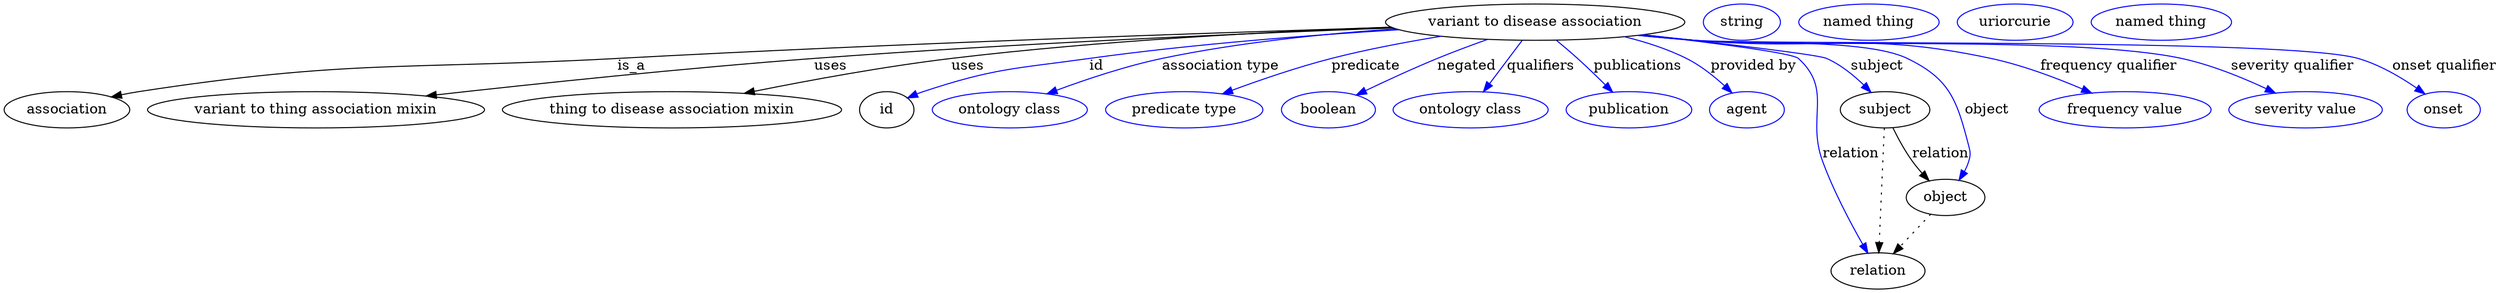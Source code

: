 digraph {
	graph [bb="0,0,2018,283"];
	node [label="\N"];
	"variant to disease association"	 [height=0.5,
		label="variant to disease association",
		pos="1242,265",
		width=3.1594];
	association	 [height=0.5,
		pos="50.046,178",
		width=1.3902];
	"variant to disease association" -> association	 [label=is_a,
		lp="510.05,221.5",
		pos="e,86.566,190.45 1131.2,260.88 985.93,255.18 723.26,243.91 499.05,229 325.48,217.46 279.86,228.9 109.05,196 104.9,195.2 100.64,194.22 \
96.393,193.14"];
	"variant to thing association mixin"	 [height=0.5,
		pos="248.05,178",
		width=3.6108];
	"variant to disease association" -> "variant to thing association mixin"	 [label=uses,
		lp="674.05,221.5",
		pos="e,342.62,190.37 1132.6,260.08 1015.9,254.4 825.69,243.89 662.05,229 539.45,217.85 509.2,211.24 387.05,196 375.93,194.61 364.32,193.14 \
352.76,191.67"];
	"thing to disease association mixin"	 [height=0.5,
		pos="527.05,178",
		width=3.6288];
	"variant to disease association" -> "thing to disease association mixin"	 [label=uses,
		lp="783.05,221.5",
		pos="e,590.86,193.71 1131.7,260.62 1036,255.85 893.85,246.45 771.05,229 713.44,220.81 649.05,207.16 600.88,196.04"];
	id	 [height=0.5,
		pos="703.05,178",
		width=0.75];
	"variant to disease association" -> id	 [color=blue,
		label=id,
		lp="891.55,221.5",
		pos="e,723.99,189.54 1137.6,257.76 1066.5,252.01 970.21,242.65 886.05,229 819.95,218.28 802.12,218.47 739.05,196 737.17,195.33 735.27,\
194.59 733.36,193.8",
		style=solid];
	"association type"	 [color=blue,
		height=0.5,
		label="ontology class",
		pos="810.05,178",
		width=1.7151];
	"variant to disease association" -> "association type"	 [color=blue,
		label="association type",
		lp="990.05,221.5",
		pos="e,843.71,193.19 1136.5,258.29 1079.5,253.14 1008.3,244.22 946.05,229 914.09,221.18 879.38,208.09 853.02,197.12",
		style=solid];
	predicate	 [color=blue,
		height=0.5,
		label="predicate type",
		pos="950.05,178",
		width=1.679];
	"variant to disease association" -> predicate	 [color=blue,
		label=predicate,
		lp="1106,221.5",
		pos="e,984.3,192.98 1168.9,251.09 1141.1,245.17 1109.4,237.64 1081,229 1051.3,219.95 1018.8,207.3 993.58,196.86",
		style=solid];
	negated	 [color=blue,
		height=0.5,
		label=boolean,
		pos="1067,178",
		width=1.0652];
	"variant to disease association" -> negated	 [color=blue,
		label=negated,
		lp="1185.5,221.5",
		pos="e,1092.4,191.78 1204.2,247.99 1191.4,242.12 1177,235.4 1164,229 1143,218.63 1119.8,206.43 1101.3,196.57",
		style=solid];
	qualifiers	 [color=blue,
		height=0.5,
		label="ontology class",
		pos="1185,178",
		width=1.7151];
	"variant to disease association" -> qualifiers	 [color=blue,
		label=qualifiers,
		lp="1243,221.5",
		pos="e,1196.6,195.71 1230.2,246.97 1222.2,234.64 1211.3,218.1 1202.3,204.3",
		style=solid];
	publications	 [color=blue,
		height=0.5,
		label=publication,
		pos="1315,178",
		width=1.3902];
	"variant to disease association" -> publications	 [color=blue,
		label=publications,
		lp="1318.5,221.5",
		pos="e,1300.8,195.55 1257.6,247.12 1262.5,241.36 1268.1,234.93 1273,229 1280,220.71 1287.6,211.59 1294.3,203.38",
		style=solid];
	"provided by"	 [color=blue,
		height=0.5,
		label=agent,
		pos="1413,178",
		width=0.83048];
	"variant to disease association" -> "provided by"	 [color=blue,
		label="provided by",
		lp="1410,221.5",
		pos="e,1398.5,194.26 1305.9,250.05 1322.8,244.72 1340.6,237.78 1356,229 1368.9,221.67 1381.4,211.04 1391.4,201.38",
		style=solid];
	subject	 [height=0.5,
		pos="1535,178",
		width=0.99297];
	"variant to disease association" -> subject	 [color=blue,
		label=subject,
		lp="1525.5,221.5",
		pos="e,1523.1,195.07 1325.2,252.72 1395.5,242.33 1484.8,229.12 1485,229 1497.1,222.84 1508,212.64 1516.5,202.97",
		style=solid];
	relation	 [height=0.5,
		pos="1525,18",
		width=1.0471];
	"variant to disease association" -> relation	 [color=blue,
		label=relation,
		lp="1507,134.5",
		pos="e,1518.6,36.032 1324.3,252.48 1379.1,243.81 1442.1,233.12 1447,229 1450.7,225.92 1495,102.35 1515.2,45.772",
		style=solid];
	object	 [height=0.5,
		pos="1585,91",
		width=0.9027];
	"variant to disease association" -> object	 [color=blue,
		label=object,
		lp="1615,178",
		pos="e,1594.6,108.45 1323.7,252.39 1337.1,250.47 1351,248.6 1364,247 1405,241.98 1512,247.22 1549,229 1589.5,209.13 1592.7,186.27 1601,\
142 1602.3,135.45 1602.4,133.52 1601,127 1600.4,123.95 1599.5,120.85 1598.4,117.81",
		style=solid];
	"frequency qualifier"	 [color=blue,
		height=0.5,
		label="frequency value",
		pos="1732,178",
		width=1.8776];
	"variant to disease association" -> "frequency qualifier"	 [color=blue,
		label="frequency qualifier",
		lp="1718,221.5",
		pos="e,1704.8,194.67 1322.3,252.25 1336.2,250.3 1350.5,248.46 1364,247 1480.1,234.47 1513.2,258.84 1626,229 1650.4,222.55 1675.9,210.47 \
1695.8,199.68",
		style=solid];
	"severity qualifier"	 [color=blue,
		height=0.5,
		label="severity value",
		pos="1877,178",
		width=1.661];
	"variant to disease association" -> "severity qualifier"	 [color=blue,
		label="severity qualifier",
		lp="1859.5,221.5",
		pos="e,1851.5,194.38 1321.6,252.06 1335.7,250.11 1350.3,248.31 1364,247 1454.8,238.33 1685.7,251.72 1774,229 1798.2,222.78 1823.4,210.45 \
1842.8,199.47",
		style=solid];
	"onset qualifier"	 [color=blue,
		height=0.5,
		label=onset,
		pos="1988,178",
		width=0.81243];
	"variant to disease association" -> "onset qualifier"	 [color=blue,
		label="onset qualifier",
		lp="1978.5,221.5",
		pos="e,1971.2,192.99 1321,252.02 1335.3,250.05 1350.1,248.26 1364,247 1424.5,241.56 1852.2,247.29 1910,229 1929.5,222.85 1948.8,210.36 \
1963.2,199.29",
		style=solid];
	association_id	 [color=blue,
		height=0.5,
		label=string,
		pos="1404,265",
		width=0.84854];
	subject -> relation	 [pos="e,1526.2,36.223 1533.9,159.96 1532.2,132.35 1528.9,79.375 1526.8,46.525",
		style=dotted];
	subject -> object	 [label=relation,
		lp="1580,134.5",
		pos="e,1571.9,107.77 1542.5,160.12 1546.9,150.14 1552.8,137.62 1559,127 1561.2,123.34 1563.6,119.59 1566.1,115.95"];
	"variant to disease association_subject"	 [color=blue,
		height=0.5,
		label="named thing",
		pos="1508,265",
		width=1.5346];
	"variant to disease association_relation"	 [color=blue,
		height=0.5,
		label=uriorcurie,
		pos="1627,265",
		width=1.2638];
	object -> relation	 [pos="e,1539,35.006 1571.4,74.435 1563.8,65.141 1554.1,53.359 1545.6,42.968",
		style=dotted];
	"variant to disease association_object"	 [color=blue,
		height=0.5,
		label="named thing",
		pos="1746,265",
		width=1.5346];
}

